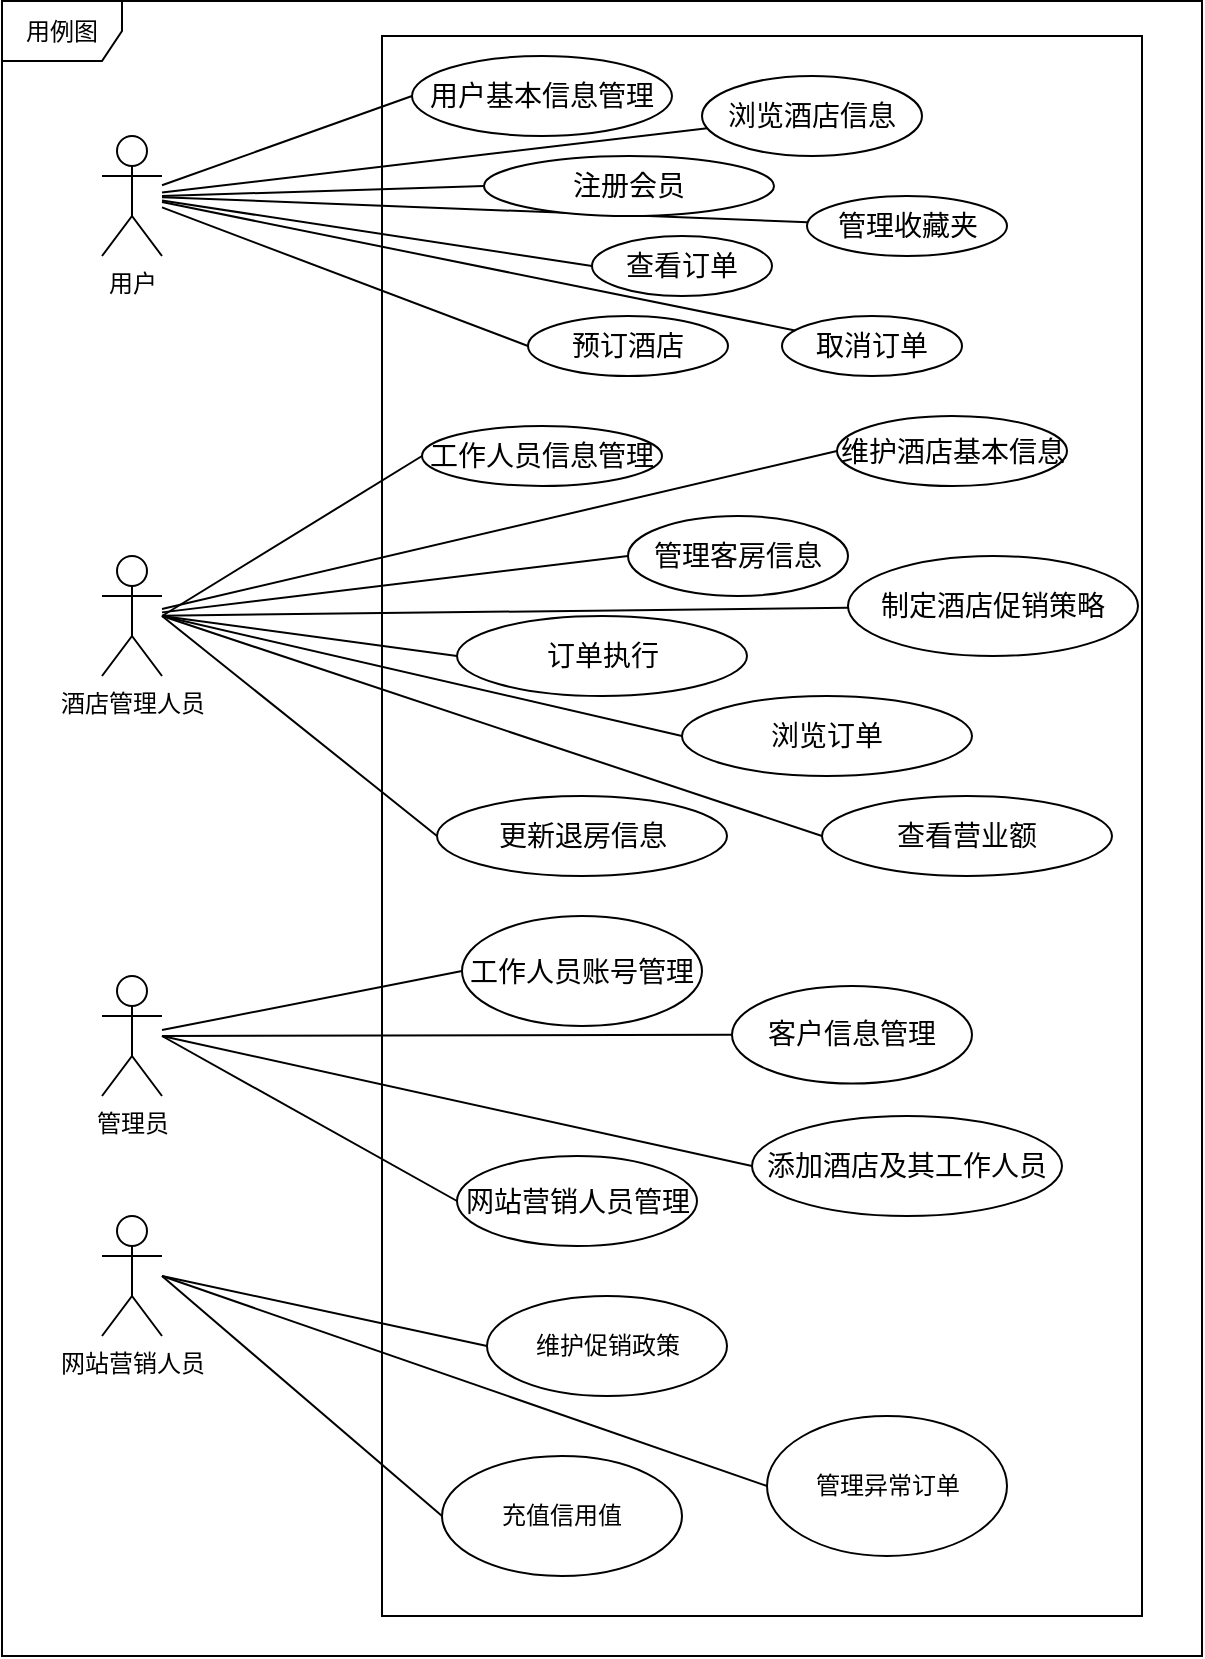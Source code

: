 <mxfile version="12.9.3" type="device"><diagram id="YWd8G2-2cAfF-EYyLHko" name="Page-1"><mxGraphModel dx="1278" dy="948" grid="1" gridSize="10" guides="1" tooltips="1" connect="1" arrows="1" fold="1" page="1" pageScale="1" pageWidth="827" pageHeight="1169" math="0" shadow="0"><root><mxCell id="0"/><mxCell id="1" parent="0"/><mxCell id="R-DKKXhETDMrApcMIBtu-1" value="" style="rounded=0;whiteSpace=wrap;html=1;" parent="1" vertex="1"><mxGeometry x="100" y="92.5" width="600" height="827.5" as="geometry"/></mxCell><mxCell id="R-DKKXhETDMrApcMIBtu-2" value="用户" style="shape=umlActor;verticalLabelPosition=bottom;labelBackgroundColor=#ffffff;verticalAlign=top;html=1;outlineConnect=0;" parent="1" vertex="1"><mxGeometry x="150" y="160" width="30" height="60" as="geometry"/></mxCell><mxCell id="R-DKKXhETDMrApcMIBtu-6" value="酒店管理人员" style="shape=umlActor;verticalLabelPosition=bottom;labelBackgroundColor=#ffffff;verticalAlign=top;html=1;outlineConnect=0;" parent="1" vertex="1"><mxGeometry x="150" y="370" width="30" height="60" as="geometry"/></mxCell><mxCell id="R-DKKXhETDMrApcMIBtu-5" value="管理员" style="shape=umlActor;verticalLabelPosition=bottom;labelBackgroundColor=#ffffff;verticalAlign=top;html=1;outlineConnect=0;" parent="1" vertex="1"><mxGeometry x="150" y="580" width="30" height="60" as="geometry"/></mxCell><mxCell id="R-DKKXhETDMrApcMIBtu-8" value="" style="rounded=0;whiteSpace=wrap;html=1;" parent="1" vertex="1"><mxGeometry x="290" y="110" width="380" height="790" as="geometry"/></mxCell><mxCell id="R-DKKXhETDMrApcMIBtu-9" value="&lt;font style=&quot;font-size: 14px&quot;&gt;用户基本信息管理&lt;/font&gt;" style="ellipse;whiteSpace=wrap;html=1;" parent="1" vertex="1"><mxGeometry x="305" y="120" width="130" height="40" as="geometry"/></mxCell><mxCell id="R-DKKXhETDMrApcMIBtu-10" value="&lt;font style=&quot;font-size: 14px&quot;&gt;浏览酒店信息&lt;/font&gt;" style="ellipse;whiteSpace=wrap;html=1;" parent="1" vertex="1"><mxGeometry x="450" y="130" width="110" height="40" as="geometry"/></mxCell><mxCell id="R-DKKXhETDMrApcMIBtu-11" value="&lt;font style=&quot;font-size: 14px&quot;&gt;管理收藏夹&lt;/font&gt;" style="ellipse;whiteSpace=wrap;html=1;" parent="1" vertex="1"><mxGeometry x="502.5" y="190" width="100" height="30" as="geometry"/></mxCell><mxCell id="R-DKKXhETDMrApcMIBtu-12" value="&lt;font style=&quot;font-size: 14px&quot;&gt;预订酒店&lt;/font&gt;" style="ellipse;whiteSpace=wrap;html=1;" parent="1" vertex="1"><mxGeometry x="363" y="250" width="100" height="30" as="geometry"/></mxCell><mxCell id="R-DKKXhETDMrApcMIBtu-13" value="&lt;font style=&quot;font-size: 14px&quot;&gt;查看订单&lt;/font&gt;" style="ellipse;whiteSpace=wrap;html=1;" parent="1" vertex="1"><mxGeometry x="395" y="210" width="90" height="30" as="geometry"/></mxCell><mxCell id="R-DKKXhETDMrApcMIBtu-14" value="&lt;font style=&quot;font-size: 14px&quot;&gt;取消订单&lt;/font&gt;" style="ellipse;whiteSpace=wrap;html=1;" parent="1" vertex="1"><mxGeometry x="490" y="250" width="90" height="30" as="geometry"/></mxCell><mxCell id="R-DKKXhETDMrApcMIBtu-16" value="" style="endArrow=none;html=1;entryX=0;entryY=0.5;entryDx=0;entryDy=0;" parent="1" source="R-DKKXhETDMrApcMIBtu-2" target="R-DKKXhETDMrApcMIBtu-9" edge="1"><mxGeometry width="50" height="50" relative="1" as="geometry"><mxPoint x="350" y="390" as="sourcePoint"/><mxPoint x="400" y="340" as="targetPoint"/></mxGeometry></mxCell><mxCell id="R-DKKXhETDMrApcMIBtu-17" value="" style="endArrow=none;html=1;" parent="1" source="R-DKKXhETDMrApcMIBtu-2" target="R-DKKXhETDMrApcMIBtu-10" edge="1"><mxGeometry width="50" height="50" relative="1" as="geometry"><mxPoint x="350" y="390" as="sourcePoint"/><mxPoint x="400" y="340" as="targetPoint"/></mxGeometry></mxCell><mxCell id="R-DKKXhETDMrApcMIBtu-18" value="" style="endArrow=none;html=1;" parent="1" source="R-DKKXhETDMrApcMIBtu-2" target="R-DKKXhETDMrApcMIBtu-11" edge="1"><mxGeometry width="50" height="50" relative="1" as="geometry"><mxPoint x="350" y="390" as="sourcePoint"/><mxPoint x="400" y="340" as="targetPoint"/></mxGeometry></mxCell><mxCell id="R-DKKXhETDMrApcMIBtu-19" value="" style="endArrow=none;html=1;entryX=0;entryY=0.5;entryDx=0;entryDy=0;" parent="1" source="R-DKKXhETDMrApcMIBtu-2" target="R-DKKXhETDMrApcMIBtu-13" edge="1"><mxGeometry width="50" height="50" relative="1" as="geometry"><mxPoint x="350" y="390" as="sourcePoint"/><mxPoint x="400" y="340" as="targetPoint"/></mxGeometry></mxCell><mxCell id="R-DKKXhETDMrApcMIBtu-21" value="" style="endArrow=none;html=1;entryX=0;entryY=0.5;entryDx=0;entryDy=0;" parent="1" source="R-DKKXhETDMrApcMIBtu-2" target="R-DKKXhETDMrApcMIBtu-12" edge="1"><mxGeometry width="50" height="50" relative="1" as="geometry"><mxPoint x="350" y="390" as="sourcePoint"/><mxPoint x="400" y="340" as="targetPoint"/></mxGeometry></mxCell><mxCell id="R-DKKXhETDMrApcMIBtu-22" value="" style="endArrow=none;html=1;" parent="1" source="R-DKKXhETDMrApcMIBtu-2" target="R-DKKXhETDMrApcMIBtu-14" edge="1"><mxGeometry width="50" height="50" relative="1" as="geometry"><mxPoint x="350" y="390" as="sourcePoint"/><mxPoint x="400" y="340" as="targetPoint"/></mxGeometry></mxCell><mxCell id="R-DKKXhETDMrApcMIBtu-23" value="&lt;font style=&quot;font-size: 14px&quot;&gt;工作人员信息管理&lt;/font&gt;" style="ellipse;whiteSpace=wrap;html=1;" parent="1" vertex="1"><mxGeometry x="310" y="305" width="120" height="30" as="geometry"/></mxCell><mxCell id="R-DKKXhETDMrApcMIBtu-24" value="&lt;font style=&quot;font-size: 14px&quot;&gt;维护酒店基本信息&lt;/font&gt;" style="ellipse;whiteSpace=wrap;html=1;" parent="1" vertex="1"><mxGeometry x="517.5" y="300" width="115" height="35" as="geometry"/></mxCell><mxCell id="R-DKKXhETDMrApcMIBtu-25" value="&lt;span style=&quot;font-size: 14px&quot;&gt;管理客房信息&lt;/span&gt;" style="ellipse;whiteSpace=wrap;html=1;" parent="1" vertex="1"><mxGeometry x="413" y="350" width="110" height="40" as="geometry"/></mxCell><mxCell id="R-DKKXhETDMrApcMIBtu-26" value="&lt;font style=&quot;font-size: 14px&quot;&gt;制定酒店促销策略&lt;/font&gt;" style="ellipse;whiteSpace=wrap;html=1;" parent="1" vertex="1"><mxGeometry x="523" y="370" width="145" height="50" as="geometry"/></mxCell><mxCell id="R-DKKXhETDMrApcMIBtu-27" value="&lt;font style=&quot;font-size: 14px&quot;&gt;工作人员账号管理&lt;/font&gt;" style="ellipse;whiteSpace=wrap;html=1;" parent="1" vertex="1"><mxGeometry x="330" y="550" width="120" height="55" as="geometry"/></mxCell><mxCell id="R-DKKXhETDMrApcMIBtu-28" value="&lt;font style=&quot;font-size: 14px&quot;&gt;客户信息管理&lt;/font&gt;" style="ellipse;whiteSpace=wrap;html=1;" parent="1" vertex="1"><mxGeometry x="465" y="585" width="120" height="48.75" as="geometry"/></mxCell><mxCell id="R-DKKXhETDMrApcMIBtu-29" value="" style="endArrow=none;html=1;entryX=0;entryY=0.5;entryDx=0;entryDy=0;" parent="1" target="R-DKKXhETDMrApcMIBtu-23" edge="1"><mxGeometry width="50" height="50" relative="1" as="geometry"><mxPoint x="180" y="400" as="sourcePoint"/><mxPoint x="310" y="340" as="targetPoint"/></mxGeometry></mxCell><mxCell id="R-DKKXhETDMrApcMIBtu-30" value="" style="endArrow=none;html=1;entryX=0;entryY=0.5;entryDx=0;entryDy=0;" parent="1" source="R-DKKXhETDMrApcMIBtu-6" target="R-DKKXhETDMrApcMIBtu-25" edge="1"><mxGeometry width="50" height="50" relative="1" as="geometry"><mxPoint x="350" y="390" as="sourcePoint"/><mxPoint x="400" y="340" as="targetPoint"/></mxGeometry></mxCell><mxCell id="R-DKKXhETDMrApcMIBtu-31" value="" style="endArrow=none;html=1;entryX=0;entryY=0.5;entryDx=0;entryDy=0;" parent="1" source="R-DKKXhETDMrApcMIBtu-6" target="R-DKKXhETDMrApcMIBtu-24" edge="1"><mxGeometry width="50" height="50" relative="1" as="geometry"><mxPoint x="350" y="390" as="sourcePoint"/><mxPoint x="400" y="340" as="targetPoint"/></mxGeometry></mxCell><mxCell id="R-DKKXhETDMrApcMIBtu-32" value="" style="endArrow=none;html=1;" parent="1" source="R-DKKXhETDMrApcMIBtu-6" target="R-DKKXhETDMrApcMIBtu-26" edge="1"><mxGeometry width="50" height="50" relative="1" as="geometry"><mxPoint x="350" y="390" as="sourcePoint"/><mxPoint x="400" y="340" as="targetPoint"/></mxGeometry></mxCell><mxCell id="R-DKKXhETDMrApcMIBtu-33" value="" style="endArrow=none;html=1;entryX=0;entryY=0.5;entryDx=0;entryDy=0;" parent="1" source="R-DKKXhETDMrApcMIBtu-5" target="R-DKKXhETDMrApcMIBtu-27" edge="1"><mxGeometry width="50" height="50" relative="1" as="geometry"><mxPoint x="350" y="390" as="sourcePoint"/><mxPoint x="400" y="340" as="targetPoint"/></mxGeometry></mxCell><mxCell id="R-DKKXhETDMrApcMIBtu-34" value="" style="endArrow=none;html=1;entryX=0;entryY=0.5;entryDx=0;entryDy=0;" parent="1" target="R-DKKXhETDMrApcMIBtu-28" edge="1"><mxGeometry width="50" height="50" relative="1" as="geometry"><mxPoint x="180" y="610" as="sourcePoint"/><mxPoint x="400" y="340" as="targetPoint"/></mxGeometry></mxCell><mxCell id="1_ZxgWTYlg5h1duisd7g-4" value="网站营销人员" style="shape=umlActor;verticalLabelPosition=bottom;labelBackgroundColor=#ffffff;verticalAlign=top;html=1;" vertex="1" parent="1"><mxGeometry x="150" y="700" width="30" height="60" as="geometry"/></mxCell><mxCell id="1_ZxgWTYlg5h1duisd7g-6" value="维护促销政策" style="ellipse;whiteSpace=wrap;html=1;" vertex="1" parent="1"><mxGeometry x="342.5" y="740" width="120" height="50" as="geometry"/></mxCell><mxCell id="1_ZxgWTYlg5h1duisd7g-7" value="管理异常订单" style="ellipse;whiteSpace=wrap;html=1;" vertex="1" parent="1"><mxGeometry x="482.5" y="800" width="120" height="70" as="geometry"/></mxCell><mxCell id="1_ZxgWTYlg5h1duisd7g-8" value="充值信用值" style="ellipse;whiteSpace=wrap;html=1;" vertex="1" parent="1"><mxGeometry x="320" y="820" width="120" height="60" as="geometry"/></mxCell><mxCell id="1_ZxgWTYlg5h1duisd7g-9" value="&lt;font style=&quot;font-size: 14px&quot;&gt;添加酒店及其工作人员&lt;/font&gt;" style="ellipse;whiteSpace=wrap;html=1;" vertex="1" parent="1"><mxGeometry x="475" y="650" width="155" height="50" as="geometry"/></mxCell><mxCell id="1_ZxgWTYlg5h1duisd7g-10" value="&lt;font style=&quot;font-size: 14px&quot;&gt;网站营销人员管理&lt;/font&gt;" style="ellipse;whiteSpace=wrap;html=1;" vertex="1" parent="1"><mxGeometry x="327.5" y="670" width="120" height="45" as="geometry"/></mxCell><mxCell id="1_ZxgWTYlg5h1duisd7g-11" value="&lt;font style=&quot;font-size: 14px&quot;&gt;更新退房信息&lt;br&gt;&lt;/font&gt;" style="ellipse;whiteSpace=wrap;html=1;" vertex="1" parent="1"><mxGeometry x="317.5" y="490" width="145" height="40" as="geometry"/></mxCell><mxCell id="1_ZxgWTYlg5h1duisd7g-12" value="&lt;font style=&quot;font-size: 14px&quot;&gt;浏览订单&lt;/font&gt;" style="ellipse;whiteSpace=wrap;html=1;" vertex="1" parent="1"><mxGeometry x="440" y="440" width="145" height="40" as="geometry"/></mxCell><mxCell id="1_ZxgWTYlg5h1duisd7g-13" value="&lt;font style=&quot;font-size: 14px&quot;&gt;订单执行&lt;/font&gt;" style="ellipse;whiteSpace=wrap;html=1;" vertex="1" parent="1"><mxGeometry x="327.5" y="400" width="145" height="40" as="geometry"/></mxCell><mxCell id="1_ZxgWTYlg5h1duisd7g-14" value="&lt;font style=&quot;font-size: 14px&quot;&gt;查看营业额&lt;/font&gt;" style="ellipse;whiteSpace=wrap;html=1;" vertex="1" parent="1"><mxGeometry x="510" y="490" width="145" height="40" as="geometry"/></mxCell><mxCell id="1_ZxgWTYlg5h1duisd7g-15" value="&lt;font style=&quot;font-size: 14px&quot;&gt;注册会员&lt;/font&gt;" style="ellipse;whiteSpace=wrap;html=1;" vertex="1" parent="1"><mxGeometry x="341" y="170" width="145" height="30" as="geometry"/></mxCell><mxCell id="1_ZxgWTYlg5h1duisd7g-22" value="" style="endArrow=none;html=1;entryX=0;entryY=0.5;entryDx=0;entryDy=0;" edge="1" parent="1" target="1_ZxgWTYlg5h1duisd7g-15"><mxGeometry width="50" height="50" relative="1" as="geometry"><mxPoint x="180" y="190" as="sourcePoint"/><mxPoint x="469.996" y="315.594" as="targetPoint"/></mxGeometry></mxCell><mxCell id="1_ZxgWTYlg5h1duisd7g-23" value="" style="endArrow=none;html=1;entryX=0;entryY=0.5;entryDx=0;entryDy=0;" edge="1" parent="1" target="1_ZxgWTYlg5h1duisd7g-13"><mxGeometry width="50" height="50" relative="1" as="geometry"><mxPoint x="180" y="400" as="sourcePoint"/><mxPoint x="320" y="345" as="targetPoint"/></mxGeometry></mxCell><mxCell id="1_ZxgWTYlg5h1duisd7g-24" value="" style="endArrow=none;html=1;entryX=0;entryY=0.5;entryDx=0;entryDy=0;" edge="1" parent="1" target="1_ZxgWTYlg5h1duisd7g-11"><mxGeometry width="50" height="50" relative="1" as="geometry"><mxPoint x="180" y="400" as="sourcePoint"/><mxPoint x="330" y="355" as="targetPoint"/></mxGeometry></mxCell><mxCell id="1_ZxgWTYlg5h1duisd7g-25" value="" style="endArrow=none;html=1;entryX=0;entryY=0.5;entryDx=0;entryDy=0;" edge="1" parent="1" target="1_ZxgWTYlg5h1duisd7g-12"><mxGeometry width="50" height="50" relative="1" as="geometry"><mxPoint x="180" y="400" as="sourcePoint"/><mxPoint x="340" y="365" as="targetPoint"/></mxGeometry></mxCell><mxCell id="1_ZxgWTYlg5h1duisd7g-26" value="" style="endArrow=none;html=1;entryX=0;entryY=0.5;entryDx=0;entryDy=0;" edge="1" parent="1" target="1_ZxgWTYlg5h1duisd7g-14"><mxGeometry width="50" height="50" relative="1" as="geometry"><mxPoint x="180" y="400" as="sourcePoint"/><mxPoint x="350" y="375" as="targetPoint"/></mxGeometry></mxCell><mxCell id="1_ZxgWTYlg5h1duisd7g-30" value="" style="endArrow=none;html=1;entryX=0;entryY=0.5;entryDx=0;entryDy=0;" edge="1" parent="1" target="1_ZxgWTYlg5h1duisd7g-10"><mxGeometry width="50" height="50" relative="1" as="geometry"><mxPoint x="180" y="610" as="sourcePoint"/><mxPoint x="363" y="595" as="targetPoint"/></mxGeometry></mxCell><mxCell id="1_ZxgWTYlg5h1duisd7g-31" value="" style="endArrow=none;html=1;entryX=0;entryY=0.5;entryDx=0;entryDy=0;" edge="1" parent="1" target="1_ZxgWTYlg5h1duisd7g-9"><mxGeometry width="50" height="50" relative="1" as="geometry"><mxPoint x="180" y="610" as="sourcePoint"/><mxPoint x="373" y="605" as="targetPoint"/></mxGeometry></mxCell><mxCell id="1_ZxgWTYlg5h1duisd7g-33" value="" style="endArrow=none;html=1;entryX=0;entryY=0.5;entryDx=0;entryDy=0;" edge="1" parent="1" target="1_ZxgWTYlg5h1duisd7g-6"><mxGeometry width="50" height="50" relative="1" as="geometry"><mxPoint x="180" y="730" as="sourcePoint"/><mxPoint x="347.5" y="760" as="targetPoint"/></mxGeometry></mxCell><mxCell id="1_ZxgWTYlg5h1duisd7g-34" value="" style="endArrow=none;html=1;entryX=0;entryY=0.5;entryDx=0;entryDy=0;" edge="1" parent="1" target="1_ZxgWTYlg5h1duisd7g-8"><mxGeometry width="50" height="50" relative="1" as="geometry"><mxPoint x="180" y="730" as="sourcePoint"/><mxPoint x="327.5" y="780" as="targetPoint"/></mxGeometry></mxCell><mxCell id="1_ZxgWTYlg5h1duisd7g-35" value="" style="endArrow=none;html=1;entryX=0;entryY=0.5;entryDx=0;entryDy=0;" edge="1" parent="1" target="1_ZxgWTYlg5h1duisd7g-7"><mxGeometry width="50" height="50" relative="1" as="geometry"><mxPoint x="180" y="730" as="sourcePoint"/><mxPoint x="337.5" y="790" as="targetPoint"/></mxGeometry></mxCell><mxCell id="R-DKKXhETDMrApcMIBtu-35" value="用例图" style="shape=umlFrame;whiteSpace=wrap;html=1;" parent="1" vertex="1"><mxGeometry x="100" y="92.5" width="600" height="827.5" as="geometry"/></mxCell></root></mxGraphModel></diagram></mxfile>